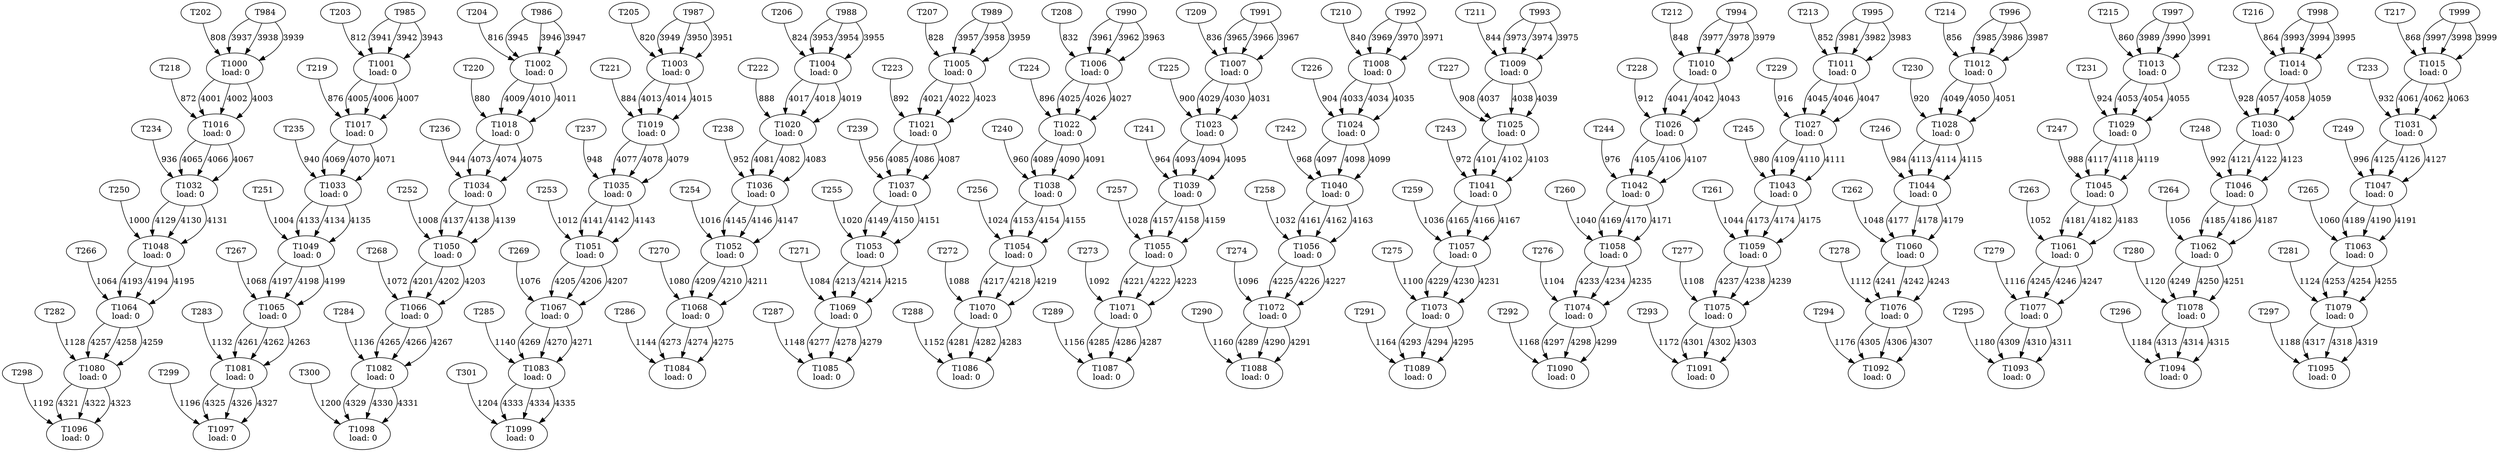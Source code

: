 digraph taskgraph {
	T1000 [label= "T1000\n load: 0"];
	T202 -> T1000[label=808];
	T984 -> T1000[label=3937];
	T984 -> T1000[label=3938];
	T984 -> T1000[label=3939];
	T1001 [label= "T1001\n load: 0"];
	T203 -> T1001[label=812];
	T985 -> T1001[label=3941];
	T985 -> T1001[label=3942];
	T985 -> T1001[label=3943];
	T1002 [label= "T1002\n load: 0"];
	T204 -> T1002[label=816];
	T986 -> T1002[label=3945];
	T986 -> T1002[label=3946];
	T986 -> T1002[label=3947];
	T1003 [label= "T1003\n load: 0"];
	T205 -> T1003[label=820];
	T987 -> T1003[label=3949];
	T987 -> T1003[label=3950];
	T987 -> T1003[label=3951];
	T1004 [label= "T1004\n load: 0"];
	T206 -> T1004[label=824];
	T988 -> T1004[label=3953];
	T988 -> T1004[label=3954];
	T988 -> T1004[label=3955];
	T1005 [label= "T1005\n load: 0"];
	T207 -> T1005[label=828];
	T989 -> T1005[label=3957];
	T989 -> T1005[label=3958];
	T989 -> T1005[label=3959];
	T1006 [label= "T1006\n load: 0"];
	T208 -> T1006[label=832];
	T990 -> T1006[label=3961];
	T990 -> T1006[label=3962];
	T990 -> T1006[label=3963];
	T1007 [label= "T1007\n load: 0"];
	T209 -> T1007[label=836];
	T991 -> T1007[label=3965];
	T991 -> T1007[label=3966];
	T991 -> T1007[label=3967];
	T1008 [label= "T1008\n load: 0"];
	T210 -> T1008[label=840];
	T992 -> T1008[label=3969];
	T992 -> T1008[label=3970];
	T992 -> T1008[label=3971];
	T1009 [label= "T1009\n load: 0"];
	T211 -> T1009[label=844];
	T993 -> T1009[label=3973];
	T993 -> T1009[label=3974];
	T993 -> T1009[label=3975];
	T1010 [label= "T1010\n load: 0"];
	T212 -> T1010[label=848];
	T994 -> T1010[label=3977];
	T994 -> T1010[label=3978];
	T994 -> T1010[label=3979];
	T1011 [label= "T1011\n load: 0"];
	T213 -> T1011[label=852];
	T995 -> T1011[label=3981];
	T995 -> T1011[label=3982];
	T995 -> T1011[label=3983];
	T1012 [label= "T1012\n load: 0"];
	T214 -> T1012[label=856];
	T996 -> T1012[label=3985];
	T996 -> T1012[label=3986];
	T996 -> T1012[label=3987];
	T1013 [label= "T1013\n load: 0"];
	T215 -> T1013[label=860];
	T997 -> T1013[label=3989];
	T997 -> T1013[label=3990];
	T997 -> T1013[label=3991];
	T1014 [label= "T1014\n load: 0"];
	T216 -> T1014[label=864];
	T998 -> T1014[label=3993];
	T998 -> T1014[label=3994];
	T998 -> T1014[label=3995];
	T1015 [label= "T1015\n load: 0"];
	T217 -> T1015[label=868];
	T999 -> T1015[label=3997];
	T999 -> T1015[label=3998];
	T999 -> T1015[label=3999];
	T1016 [label= "T1016\n load: 0"];
	T218 -> T1016[label=872];
	T1000 -> T1016[label=4001];
	T1000 -> T1016[label=4002];
	T1000 -> T1016[label=4003];
	T1017 [label= "T1017\n load: 0"];
	T219 -> T1017[label=876];
	T1001 -> T1017[label=4005];
	T1001 -> T1017[label=4006];
	T1001 -> T1017[label=4007];
	T1018 [label= "T1018\n load: 0"];
	T220 -> T1018[label=880];
	T1002 -> T1018[label=4009];
	T1002 -> T1018[label=4010];
	T1002 -> T1018[label=4011];
	T1019 [label= "T1019\n load: 0"];
	T221 -> T1019[label=884];
	T1003 -> T1019[label=4013];
	T1003 -> T1019[label=4014];
	T1003 -> T1019[label=4015];
	T1020 [label= "T1020\n load: 0"];
	T222 -> T1020[label=888];
	T1004 -> T1020[label=4017];
	T1004 -> T1020[label=4018];
	T1004 -> T1020[label=4019];
	T1021 [label= "T1021\n load: 0"];
	T223 -> T1021[label=892];
	T1005 -> T1021[label=4021];
	T1005 -> T1021[label=4022];
	T1005 -> T1021[label=4023];
	T1022 [label= "T1022\n load: 0"];
	T224 -> T1022[label=896];
	T1006 -> T1022[label=4025];
	T1006 -> T1022[label=4026];
	T1006 -> T1022[label=4027];
	T1023 [label= "T1023\n load: 0"];
	T225 -> T1023[label=900];
	T1007 -> T1023[label=4029];
	T1007 -> T1023[label=4030];
	T1007 -> T1023[label=4031];
	T1024 [label= "T1024\n load: 0"];
	T226 -> T1024[label=904];
	T1008 -> T1024[label=4033];
	T1008 -> T1024[label=4034];
	T1008 -> T1024[label=4035];
	T1025 [label= "T1025\n load: 0"];
	T227 -> T1025[label=908];
	T1009 -> T1025[label=4037];
	T1009 -> T1025[label=4038];
	T1009 -> T1025[label=4039];
	T1026 [label= "T1026\n load: 0"];
	T228 -> T1026[label=912];
	T1010 -> T1026[label=4041];
	T1010 -> T1026[label=4042];
	T1010 -> T1026[label=4043];
	T1027 [label= "T1027\n load: 0"];
	T229 -> T1027[label=916];
	T1011 -> T1027[label=4045];
	T1011 -> T1027[label=4046];
	T1011 -> T1027[label=4047];
	T1028 [label= "T1028\n load: 0"];
	T230 -> T1028[label=920];
	T1012 -> T1028[label=4049];
	T1012 -> T1028[label=4050];
	T1012 -> T1028[label=4051];
	T1029 [label= "T1029\n load: 0"];
	T231 -> T1029[label=924];
	T1013 -> T1029[label=4053];
	T1013 -> T1029[label=4054];
	T1013 -> T1029[label=4055];
	T1030 [label= "T1030\n load: 0"];
	T232 -> T1030[label=928];
	T1014 -> T1030[label=4057];
	T1014 -> T1030[label=4058];
	T1014 -> T1030[label=4059];
	T1031 [label= "T1031\n load: 0"];
	T233 -> T1031[label=932];
	T1015 -> T1031[label=4061];
	T1015 -> T1031[label=4062];
	T1015 -> T1031[label=4063];
	T1032 [label= "T1032\n load: 0"];
	T234 -> T1032[label=936];
	T1016 -> T1032[label=4065];
	T1016 -> T1032[label=4066];
	T1016 -> T1032[label=4067];
	T1033 [label= "T1033\n load: 0"];
	T235 -> T1033[label=940];
	T1017 -> T1033[label=4069];
	T1017 -> T1033[label=4070];
	T1017 -> T1033[label=4071];
	T1034 [label= "T1034\n load: 0"];
	T236 -> T1034[label=944];
	T1018 -> T1034[label=4073];
	T1018 -> T1034[label=4074];
	T1018 -> T1034[label=4075];
	T1035 [label= "T1035\n load: 0"];
	T237 -> T1035[label=948];
	T1019 -> T1035[label=4077];
	T1019 -> T1035[label=4078];
	T1019 -> T1035[label=4079];
	T1036 [label= "T1036\n load: 0"];
	T238 -> T1036[label=952];
	T1020 -> T1036[label=4081];
	T1020 -> T1036[label=4082];
	T1020 -> T1036[label=4083];
	T1037 [label= "T1037\n load: 0"];
	T239 -> T1037[label=956];
	T1021 -> T1037[label=4085];
	T1021 -> T1037[label=4086];
	T1021 -> T1037[label=4087];
	T1038 [label= "T1038\n load: 0"];
	T240 -> T1038[label=960];
	T1022 -> T1038[label=4089];
	T1022 -> T1038[label=4090];
	T1022 -> T1038[label=4091];
	T1039 [label= "T1039\n load: 0"];
	T241 -> T1039[label=964];
	T1023 -> T1039[label=4093];
	T1023 -> T1039[label=4094];
	T1023 -> T1039[label=4095];
	T1040 [label= "T1040\n load: 0"];
	T242 -> T1040[label=968];
	T1024 -> T1040[label=4097];
	T1024 -> T1040[label=4098];
	T1024 -> T1040[label=4099];
	T1041 [label= "T1041\n load: 0"];
	T243 -> T1041[label=972];
	T1025 -> T1041[label=4101];
	T1025 -> T1041[label=4102];
	T1025 -> T1041[label=4103];
	T1042 [label= "T1042\n load: 0"];
	T244 -> T1042[label=976];
	T1026 -> T1042[label=4105];
	T1026 -> T1042[label=4106];
	T1026 -> T1042[label=4107];
	T1043 [label= "T1043\n load: 0"];
	T245 -> T1043[label=980];
	T1027 -> T1043[label=4109];
	T1027 -> T1043[label=4110];
	T1027 -> T1043[label=4111];
	T1044 [label= "T1044\n load: 0"];
	T246 -> T1044[label=984];
	T1028 -> T1044[label=4113];
	T1028 -> T1044[label=4114];
	T1028 -> T1044[label=4115];
	T1045 [label= "T1045\n load: 0"];
	T247 -> T1045[label=988];
	T1029 -> T1045[label=4117];
	T1029 -> T1045[label=4118];
	T1029 -> T1045[label=4119];
	T1046 [label= "T1046\n load: 0"];
	T248 -> T1046[label=992];
	T1030 -> T1046[label=4121];
	T1030 -> T1046[label=4122];
	T1030 -> T1046[label=4123];
	T1047 [label= "T1047\n load: 0"];
	T249 -> T1047[label=996];
	T1031 -> T1047[label=4125];
	T1031 -> T1047[label=4126];
	T1031 -> T1047[label=4127];
	T1048 [label= "T1048\n load: 0"];
	T250 -> T1048[label=1000];
	T1032 -> T1048[label=4129];
	T1032 -> T1048[label=4130];
	T1032 -> T1048[label=4131];
	T1049 [label= "T1049\n load: 0"];
	T251 -> T1049[label=1004];
	T1033 -> T1049[label=4133];
	T1033 -> T1049[label=4134];
	T1033 -> T1049[label=4135];
	T1050 [label= "T1050\n load: 0"];
	T252 -> T1050[label=1008];
	T1034 -> T1050[label=4137];
	T1034 -> T1050[label=4138];
	T1034 -> T1050[label=4139];
	T1051 [label= "T1051\n load: 0"];
	T253 -> T1051[label=1012];
	T1035 -> T1051[label=4141];
	T1035 -> T1051[label=4142];
	T1035 -> T1051[label=4143];
	T1052 [label= "T1052\n load: 0"];
	T254 -> T1052[label=1016];
	T1036 -> T1052[label=4145];
	T1036 -> T1052[label=4146];
	T1036 -> T1052[label=4147];
	T1053 [label= "T1053\n load: 0"];
	T255 -> T1053[label=1020];
	T1037 -> T1053[label=4149];
	T1037 -> T1053[label=4150];
	T1037 -> T1053[label=4151];
	T1054 [label= "T1054\n load: 0"];
	T256 -> T1054[label=1024];
	T1038 -> T1054[label=4153];
	T1038 -> T1054[label=4154];
	T1038 -> T1054[label=4155];
	T1055 [label= "T1055\n load: 0"];
	T257 -> T1055[label=1028];
	T1039 -> T1055[label=4157];
	T1039 -> T1055[label=4158];
	T1039 -> T1055[label=4159];
	T1056 [label= "T1056\n load: 0"];
	T258 -> T1056[label=1032];
	T1040 -> T1056[label=4161];
	T1040 -> T1056[label=4162];
	T1040 -> T1056[label=4163];
	T1057 [label= "T1057\n load: 0"];
	T259 -> T1057[label=1036];
	T1041 -> T1057[label=4165];
	T1041 -> T1057[label=4166];
	T1041 -> T1057[label=4167];
	T1058 [label= "T1058\n load: 0"];
	T260 -> T1058[label=1040];
	T1042 -> T1058[label=4169];
	T1042 -> T1058[label=4170];
	T1042 -> T1058[label=4171];
	T1059 [label= "T1059\n load: 0"];
	T261 -> T1059[label=1044];
	T1043 -> T1059[label=4173];
	T1043 -> T1059[label=4174];
	T1043 -> T1059[label=4175];
	T1060 [label= "T1060\n load: 0"];
	T262 -> T1060[label=1048];
	T1044 -> T1060[label=4177];
	T1044 -> T1060[label=4178];
	T1044 -> T1060[label=4179];
	T1061 [label= "T1061\n load: 0"];
	T263 -> T1061[label=1052];
	T1045 -> T1061[label=4181];
	T1045 -> T1061[label=4182];
	T1045 -> T1061[label=4183];
	T1062 [label= "T1062\n load: 0"];
	T264 -> T1062[label=1056];
	T1046 -> T1062[label=4185];
	T1046 -> T1062[label=4186];
	T1046 -> T1062[label=4187];
	T1063 [label= "T1063\n load: 0"];
	T265 -> T1063[label=1060];
	T1047 -> T1063[label=4189];
	T1047 -> T1063[label=4190];
	T1047 -> T1063[label=4191];
	T1064 [label= "T1064\n load: 0"];
	T266 -> T1064[label=1064];
	T1048 -> T1064[label=4193];
	T1048 -> T1064[label=4194];
	T1048 -> T1064[label=4195];
	T1065 [label= "T1065\n load: 0"];
	T267 -> T1065[label=1068];
	T1049 -> T1065[label=4197];
	T1049 -> T1065[label=4198];
	T1049 -> T1065[label=4199];
	T1066 [label= "T1066\n load: 0"];
	T268 -> T1066[label=1072];
	T1050 -> T1066[label=4201];
	T1050 -> T1066[label=4202];
	T1050 -> T1066[label=4203];
	T1067 [label= "T1067\n load: 0"];
	T269 -> T1067[label=1076];
	T1051 -> T1067[label=4205];
	T1051 -> T1067[label=4206];
	T1051 -> T1067[label=4207];
	T1068 [label= "T1068\n load: 0"];
	T270 -> T1068[label=1080];
	T1052 -> T1068[label=4209];
	T1052 -> T1068[label=4210];
	T1052 -> T1068[label=4211];
	T1069 [label= "T1069\n load: 0"];
	T271 -> T1069[label=1084];
	T1053 -> T1069[label=4213];
	T1053 -> T1069[label=4214];
	T1053 -> T1069[label=4215];
	T1070 [label= "T1070\n load: 0"];
	T272 -> T1070[label=1088];
	T1054 -> T1070[label=4217];
	T1054 -> T1070[label=4218];
	T1054 -> T1070[label=4219];
	T1071 [label= "T1071\n load: 0"];
	T273 -> T1071[label=1092];
	T1055 -> T1071[label=4221];
	T1055 -> T1071[label=4222];
	T1055 -> T1071[label=4223];
	T1072 [label= "T1072\n load: 0"];
	T274 -> T1072[label=1096];
	T1056 -> T1072[label=4225];
	T1056 -> T1072[label=4226];
	T1056 -> T1072[label=4227];
	T1073 [label= "T1073\n load: 0"];
	T275 -> T1073[label=1100];
	T1057 -> T1073[label=4229];
	T1057 -> T1073[label=4230];
	T1057 -> T1073[label=4231];
	T1074 [label= "T1074\n load: 0"];
	T276 -> T1074[label=1104];
	T1058 -> T1074[label=4233];
	T1058 -> T1074[label=4234];
	T1058 -> T1074[label=4235];
	T1075 [label= "T1075\n load: 0"];
	T277 -> T1075[label=1108];
	T1059 -> T1075[label=4237];
	T1059 -> T1075[label=4238];
	T1059 -> T1075[label=4239];
	T1076 [label= "T1076\n load: 0"];
	T278 -> T1076[label=1112];
	T1060 -> T1076[label=4241];
	T1060 -> T1076[label=4242];
	T1060 -> T1076[label=4243];
	T1077 [label= "T1077\n load: 0"];
	T279 -> T1077[label=1116];
	T1061 -> T1077[label=4245];
	T1061 -> T1077[label=4246];
	T1061 -> T1077[label=4247];
	T1078 [label= "T1078\n load: 0"];
	T280 -> T1078[label=1120];
	T1062 -> T1078[label=4249];
	T1062 -> T1078[label=4250];
	T1062 -> T1078[label=4251];
	T1079 [label= "T1079\n load: 0"];
	T281 -> T1079[label=1124];
	T1063 -> T1079[label=4253];
	T1063 -> T1079[label=4254];
	T1063 -> T1079[label=4255];
	T1080 [label= "T1080\n load: 0"];
	T282 -> T1080[label=1128];
	T1064 -> T1080[label=4257];
	T1064 -> T1080[label=4258];
	T1064 -> T1080[label=4259];
	T1081 [label= "T1081\n load: 0"];
	T283 -> T1081[label=1132];
	T1065 -> T1081[label=4261];
	T1065 -> T1081[label=4262];
	T1065 -> T1081[label=4263];
	T1082 [label= "T1082\n load: 0"];
	T284 -> T1082[label=1136];
	T1066 -> T1082[label=4265];
	T1066 -> T1082[label=4266];
	T1066 -> T1082[label=4267];
	T1083 [label= "T1083\n load: 0"];
	T285 -> T1083[label=1140];
	T1067 -> T1083[label=4269];
	T1067 -> T1083[label=4270];
	T1067 -> T1083[label=4271];
	T1084 [label= "T1084\n load: 0"];
	T286 -> T1084[label=1144];
	T1068 -> T1084[label=4273];
	T1068 -> T1084[label=4274];
	T1068 -> T1084[label=4275];
	T1085 [label= "T1085\n load: 0"];
	T287 -> T1085[label=1148];
	T1069 -> T1085[label=4277];
	T1069 -> T1085[label=4278];
	T1069 -> T1085[label=4279];
	T1086 [label= "T1086\n load: 0"];
	T288 -> T1086[label=1152];
	T1070 -> T1086[label=4281];
	T1070 -> T1086[label=4282];
	T1070 -> T1086[label=4283];
	T1087 [label= "T1087\n load: 0"];
	T289 -> T1087[label=1156];
	T1071 -> T1087[label=4285];
	T1071 -> T1087[label=4286];
	T1071 -> T1087[label=4287];
	T1088 [label= "T1088\n load: 0"];
	T290 -> T1088[label=1160];
	T1072 -> T1088[label=4289];
	T1072 -> T1088[label=4290];
	T1072 -> T1088[label=4291];
	T1089 [label= "T1089\n load: 0"];
	T291 -> T1089[label=1164];
	T1073 -> T1089[label=4293];
	T1073 -> T1089[label=4294];
	T1073 -> T1089[label=4295];
	T1090 [label= "T1090\n load: 0"];
	T292 -> T1090[label=1168];
	T1074 -> T1090[label=4297];
	T1074 -> T1090[label=4298];
	T1074 -> T1090[label=4299];
	T1091 [label= "T1091\n load: 0"];
	T293 -> T1091[label=1172];
	T1075 -> T1091[label=4301];
	T1075 -> T1091[label=4302];
	T1075 -> T1091[label=4303];
	T1092 [label= "T1092\n load: 0"];
	T294 -> T1092[label=1176];
	T1076 -> T1092[label=4305];
	T1076 -> T1092[label=4306];
	T1076 -> T1092[label=4307];
	T1093 [label= "T1093\n load: 0"];
	T295 -> T1093[label=1180];
	T1077 -> T1093[label=4309];
	T1077 -> T1093[label=4310];
	T1077 -> T1093[label=4311];
	T1094 [label= "T1094\n load: 0"];
	T296 -> T1094[label=1184];
	T1078 -> T1094[label=4313];
	T1078 -> T1094[label=4314];
	T1078 -> T1094[label=4315];
	T1095 [label= "T1095\n load: 0"];
	T297 -> T1095[label=1188];
	T1079 -> T1095[label=4317];
	T1079 -> T1095[label=4318];
	T1079 -> T1095[label=4319];
	T1096 [label= "T1096\n load: 0"];
	T298 -> T1096[label=1192];
	T1080 -> T1096[label=4321];
	T1080 -> T1096[label=4322];
	T1080 -> T1096[label=4323];
	T1097 [label= "T1097\n load: 0"];
	T299 -> T1097[label=1196];
	T1081 -> T1097[label=4325];
	T1081 -> T1097[label=4326];
	T1081 -> T1097[label=4327];
	T1098 [label= "T1098\n load: 0"];
	T300 -> T1098[label=1200];
	T1082 -> T1098[label=4329];
	T1082 -> T1098[label=4330];
	T1082 -> T1098[label=4331];
	T1099 [label= "T1099\n load: 0"];
	T301 -> T1099[label=1204];
	T1083 -> T1099[label=4333];
	T1083 -> T1099[label=4334];
	T1083 -> T1099[label=4335];
}